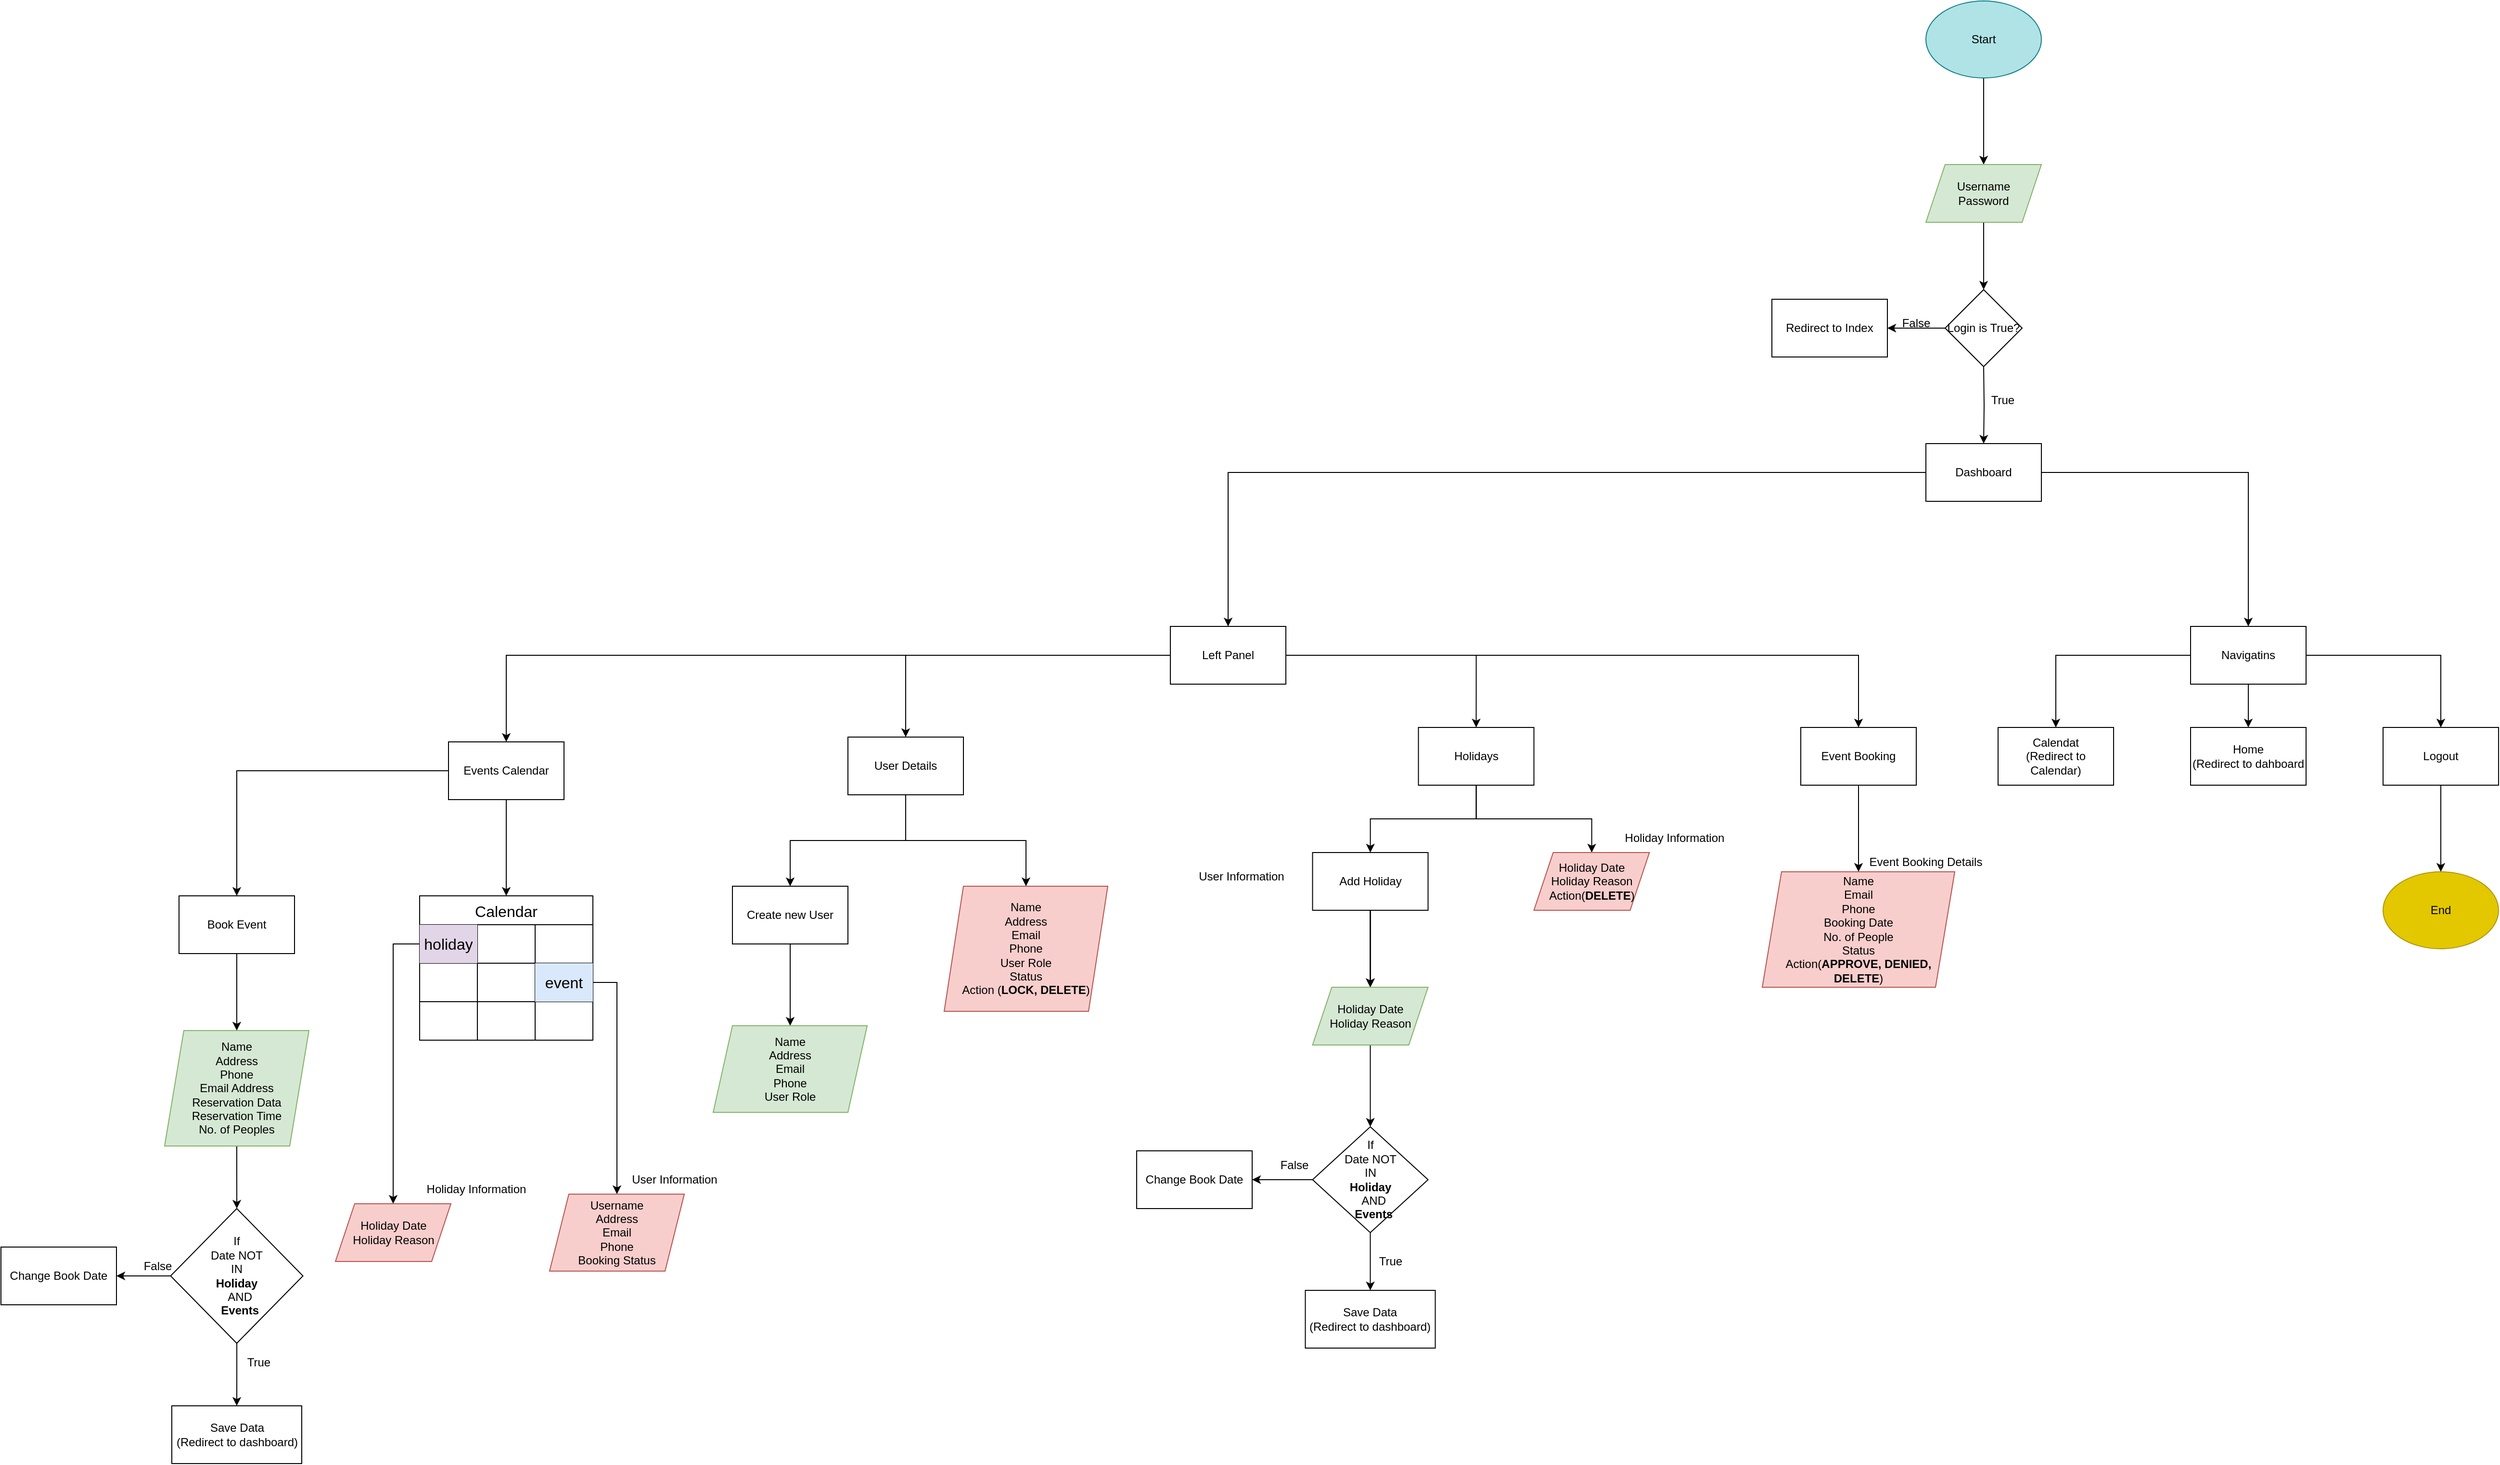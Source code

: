 <mxfile version="22.0.4" type="device">
  <diagram name="Page-1" id="mra9UBNRYkhfGKKdNjFJ">
    <mxGraphModel dx="2788" dy="551" grid="1" gridSize="10" guides="1" tooltips="1" connect="1" arrows="1" fold="1" page="1" pageScale="1" pageWidth="850" pageHeight="1100" math="0" shadow="0">
      <root>
        <mxCell id="0" />
        <mxCell id="1" parent="0" />
        <mxCell id="QBvMwqbZ9WNpuLhqbjCK-3" value="" style="edgeStyle=orthogonalEdgeStyle;rounded=0;orthogonalLoop=1;jettySize=auto;html=1;" parent="1" source="QBvMwqbZ9WNpuLhqbjCK-1" target="QBvMwqbZ9WNpuLhqbjCK-2" edge="1">
          <mxGeometry relative="1" as="geometry" />
        </mxCell>
        <mxCell id="QBvMwqbZ9WNpuLhqbjCK-1" value="Start" style="ellipse;whiteSpace=wrap;html=1;fillColor=#b0e3e6;strokeColor=#0e8088;" parent="1" vertex="1">
          <mxGeometry x="370" y="240" width="120" height="80" as="geometry" />
        </mxCell>
        <mxCell id="QBvMwqbZ9WNpuLhqbjCK-5" value="" style="edgeStyle=orthogonalEdgeStyle;rounded=0;orthogonalLoop=1;jettySize=auto;html=1;" parent="1" target="QBvMwqbZ9WNpuLhqbjCK-4" edge="1">
          <mxGeometry relative="1" as="geometry">
            <mxPoint x="430" y="620" as="sourcePoint" />
          </mxGeometry>
        </mxCell>
        <mxCell id="b9OHUBg8kTqmbIobX4Wn-3" value="" style="edgeStyle=orthogonalEdgeStyle;rounded=0;orthogonalLoop=1;jettySize=auto;html=1;" parent="1" source="QBvMwqbZ9WNpuLhqbjCK-2" target="b9OHUBg8kTqmbIobX4Wn-2" edge="1">
          <mxGeometry relative="1" as="geometry" />
        </mxCell>
        <mxCell id="QBvMwqbZ9WNpuLhqbjCK-2" value="Username&lt;br&gt;Password" style="shape=parallelogram;perimeter=parallelogramPerimeter;whiteSpace=wrap;html=1;fixedSize=1;fillColor=#d5e8d4;strokeColor=#82b366;" parent="1" vertex="1">
          <mxGeometry x="370" y="410" width="120" height="60" as="geometry" />
        </mxCell>
        <mxCell id="QBvMwqbZ9WNpuLhqbjCK-7" value="" style="edgeStyle=orthogonalEdgeStyle;rounded=0;orthogonalLoop=1;jettySize=auto;html=1;entryX=0.5;entryY=0;entryDx=0;entryDy=0;" parent="1" source="QBvMwqbZ9WNpuLhqbjCK-4" target="QBvMwqbZ9WNpuLhqbjCK-13" edge="1">
          <mxGeometry relative="1" as="geometry" />
        </mxCell>
        <mxCell id="QBvMwqbZ9WNpuLhqbjCK-134" style="edgeStyle=orthogonalEdgeStyle;rounded=0;orthogonalLoop=1;jettySize=auto;html=1;" parent="1" source="QBvMwqbZ9WNpuLhqbjCK-4" target="QBvMwqbZ9WNpuLhqbjCK-135" edge="1">
          <mxGeometry relative="1" as="geometry">
            <mxPoint x="685" y="920.0" as="targetPoint" />
          </mxGeometry>
        </mxCell>
        <mxCell id="QBvMwqbZ9WNpuLhqbjCK-4" value="Dashboard" style="whiteSpace=wrap;html=1;" parent="1" vertex="1">
          <mxGeometry x="370" y="700" width="120" height="60" as="geometry" />
        </mxCell>
        <mxCell id="QBvMwqbZ9WNpuLhqbjCK-11" value="" style="edgeStyle=orthogonalEdgeStyle;rounded=0;orthogonalLoop=1;jettySize=auto;html=1;" parent="1" source="QBvMwqbZ9WNpuLhqbjCK-9" target="QBvMwqbZ9WNpuLhqbjCK-10" edge="1">
          <mxGeometry relative="1" as="geometry" />
        </mxCell>
        <mxCell id="QBvMwqbZ9WNpuLhqbjCK-9" value="Book Event" style="rounded=0;whiteSpace=wrap;html=1;" parent="1" vertex="1">
          <mxGeometry x="-1445" y="1170" width="120" height="60" as="geometry" />
        </mxCell>
        <mxCell id="QBvMwqbZ9WNpuLhqbjCK-78" value="" style="edgeStyle=orthogonalEdgeStyle;rounded=0;orthogonalLoop=1;jettySize=auto;html=1;" parent="1" source="QBvMwqbZ9WNpuLhqbjCK-10" target="QBvMwqbZ9WNpuLhqbjCK-77" edge="1">
          <mxGeometry relative="1" as="geometry" />
        </mxCell>
        <mxCell id="QBvMwqbZ9WNpuLhqbjCK-10" value="Name&lt;br&gt;Address&lt;br&gt;Phone&lt;br&gt;Email Address&lt;br&gt;Reservation Data&lt;br&gt;Reservation Time&lt;br&gt;No. of Peoples&lt;br&gt;" style="shape=parallelogram;perimeter=parallelogramPerimeter;whiteSpace=wrap;html=1;fixedSize=1;rounded=0;fillColor=#d5e8d4;strokeColor=#82b366;" parent="1" vertex="1">
          <mxGeometry x="-1460" y="1310" width="150" height="120" as="geometry" />
        </mxCell>
        <mxCell id="QBvMwqbZ9WNpuLhqbjCK-50" value="" style="edgeStyle=orthogonalEdgeStyle;rounded=0;orthogonalLoop=1;jettySize=auto;html=1;" parent="1" source="QBvMwqbZ9WNpuLhqbjCK-12" target="QBvMwqbZ9WNpuLhqbjCK-9" edge="1">
          <mxGeometry relative="1" as="geometry" />
        </mxCell>
        <mxCell id="QBvMwqbZ9WNpuLhqbjCK-102" style="edgeStyle=orthogonalEdgeStyle;rounded=0;orthogonalLoop=1;jettySize=auto;html=1;entryX=0.5;entryY=0;entryDx=0;entryDy=0;" parent="1" source="QBvMwqbZ9WNpuLhqbjCK-12" target="QBvMwqbZ9WNpuLhqbjCK-89" edge="1">
          <mxGeometry relative="1" as="geometry" />
        </mxCell>
        <mxCell id="QBvMwqbZ9WNpuLhqbjCK-12" value="Events Calendar" style="rounded=0;whiteSpace=wrap;html=1;" parent="1" vertex="1">
          <mxGeometry x="-1165" y="1010" width="120" height="60" as="geometry" />
        </mxCell>
        <mxCell id="QBvMwqbZ9WNpuLhqbjCK-47" style="edgeStyle=orthogonalEdgeStyle;rounded=0;orthogonalLoop=1;jettySize=auto;html=1;entryX=0.5;entryY=0;entryDx=0;entryDy=0;" parent="1" source="QBvMwqbZ9WNpuLhqbjCK-13" target="QBvMwqbZ9WNpuLhqbjCK-15" edge="1">
          <mxGeometry relative="1" as="geometry" />
        </mxCell>
        <mxCell id="QBvMwqbZ9WNpuLhqbjCK-48" style="edgeStyle=orthogonalEdgeStyle;rounded=0;orthogonalLoop=1;jettySize=auto;html=1;entryX=0.5;entryY=0;entryDx=0;entryDy=0;" parent="1" source="QBvMwqbZ9WNpuLhqbjCK-13" target="QBvMwqbZ9WNpuLhqbjCK-12" edge="1">
          <mxGeometry relative="1" as="geometry" />
        </mxCell>
        <mxCell id="QBvMwqbZ9WNpuLhqbjCK-132" style="edgeStyle=orthogonalEdgeStyle;rounded=0;orthogonalLoop=1;jettySize=auto;html=1;entryX=0.5;entryY=0;entryDx=0;entryDy=0;" parent="1" source="QBvMwqbZ9WNpuLhqbjCK-13" target="QBvMwqbZ9WNpuLhqbjCK-16" edge="1">
          <mxGeometry relative="1" as="geometry" />
        </mxCell>
        <mxCell id="QBvMwqbZ9WNpuLhqbjCK-133" style="edgeStyle=orthogonalEdgeStyle;rounded=0;orthogonalLoop=1;jettySize=auto;html=1;entryX=0.5;entryY=0;entryDx=0;entryDy=0;" parent="1" source="QBvMwqbZ9WNpuLhqbjCK-13" target="QBvMwqbZ9WNpuLhqbjCK-14" edge="1">
          <mxGeometry relative="1" as="geometry" />
        </mxCell>
        <mxCell id="QBvMwqbZ9WNpuLhqbjCK-13" value="Left Panel" style="rounded=0;whiteSpace=wrap;html=1;" parent="1" vertex="1">
          <mxGeometry x="-415" y="890" width="120" height="60" as="geometry" />
        </mxCell>
        <mxCell id="QBvMwqbZ9WNpuLhqbjCK-76" value="" style="edgeStyle=orthogonalEdgeStyle;rounded=0;orthogonalLoop=1;jettySize=auto;html=1;" parent="1" source="QBvMwqbZ9WNpuLhqbjCK-14" target="QBvMwqbZ9WNpuLhqbjCK-75" edge="1">
          <mxGeometry relative="1" as="geometry" />
        </mxCell>
        <mxCell id="QBvMwqbZ9WNpuLhqbjCK-14" value="Event Booking" style="rounded=0;whiteSpace=wrap;html=1;" parent="1" vertex="1">
          <mxGeometry x="240" y="995" width="120" height="60" as="geometry" />
        </mxCell>
        <mxCell id="QBvMwqbZ9WNpuLhqbjCK-73" value="" style="edgeStyle=orthogonalEdgeStyle;rounded=0;orthogonalLoop=1;jettySize=auto;html=1;" parent="1" source="QBvMwqbZ9WNpuLhqbjCK-15" target="QBvMwqbZ9WNpuLhqbjCK-72" edge="1">
          <mxGeometry relative="1" as="geometry" />
        </mxCell>
        <mxCell id="QBvMwqbZ9WNpuLhqbjCK-74" style="edgeStyle=orthogonalEdgeStyle;rounded=0;orthogonalLoop=1;jettySize=auto;html=1;entryX=0.5;entryY=0;entryDx=0;entryDy=0;" parent="1" source="QBvMwqbZ9WNpuLhqbjCK-15" target="QBvMwqbZ9WNpuLhqbjCK-17" edge="1">
          <mxGeometry relative="1" as="geometry" />
        </mxCell>
        <mxCell id="QBvMwqbZ9WNpuLhqbjCK-15" value="User Details" style="rounded=0;whiteSpace=wrap;html=1;" parent="1" vertex="1">
          <mxGeometry x="-750" y="1005" width="120" height="60" as="geometry" />
        </mxCell>
        <mxCell id="QBvMwqbZ9WNpuLhqbjCK-60" value="" style="edgeStyle=orthogonalEdgeStyle;rounded=0;orthogonalLoop=1;jettySize=auto;html=1;" parent="1" source="QBvMwqbZ9WNpuLhqbjCK-16" target="QBvMwqbZ9WNpuLhqbjCK-59" edge="1">
          <mxGeometry relative="1" as="geometry" />
        </mxCell>
        <mxCell id="QBvMwqbZ9WNpuLhqbjCK-68" value="" style="edgeStyle=orthogonalEdgeStyle;rounded=0;orthogonalLoop=1;jettySize=auto;html=1;" parent="1" source="QBvMwqbZ9WNpuLhqbjCK-16" target="QBvMwqbZ9WNpuLhqbjCK-67" edge="1">
          <mxGeometry relative="1" as="geometry" />
        </mxCell>
        <mxCell id="QBvMwqbZ9WNpuLhqbjCK-16" value="Holidays" style="rounded=0;whiteSpace=wrap;html=1;" parent="1" vertex="1">
          <mxGeometry x="-157.25" y="995" width="120" height="60" as="geometry" />
        </mxCell>
        <mxCell id="QBvMwqbZ9WNpuLhqbjCK-22" value="" style="edgeStyle=orthogonalEdgeStyle;rounded=0;orthogonalLoop=1;jettySize=auto;html=1;" parent="1" source="QBvMwqbZ9WNpuLhqbjCK-17" target="QBvMwqbZ9WNpuLhqbjCK-21" edge="1">
          <mxGeometry relative="1" as="geometry" />
        </mxCell>
        <mxCell id="QBvMwqbZ9WNpuLhqbjCK-17" value="Create new User" style="whiteSpace=wrap;html=1;rounded=0;" parent="1" vertex="1">
          <mxGeometry x="-870" y="1160" width="120" height="60" as="geometry" />
        </mxCell>
        <mxCell id="QBvMwqbZ9WNpuLhqbjCK-21" value="Name&lt;br&gt;Address&lt;br&gt;Email&lt;br&gt;Phone&lt;br&gt;User Role" style="shape=parallelogram;perimeter=parallelogramPerimeter;whiteSpace=wrap;html=1;fixedSize=1;rounded=0;fillColor=#d5e8d4;strokeColor=#82b366;" parent="1" vertex="1">
          <mxGeometry x="-890" y="1305" width="160" height="90" as="geometry" />
        </mxCell>
        <mxCell id="QBvMwqbZ9WNpuLhqbjCK-62" value="" style="edgeStyle=orthogonalEdgeStyle;rounded=0;orthogonalLoop=1;jettySize=auto;html=1;" parent="1" source="QBvMwqbZ9WNpuLhqbjCK-59" target="QBvMwqbZ9WNpuLhqbjCK-61" edge="1">
          <mxGeometry relative="1" as="geometry" />
        </mxCell>
        <mxCell id="QBvMwqbZ9WNpuLhqbjCK-63" value="" style="edgeStyle=orthogonalEdgeStyle;rounded=0;orthogonalLoop=1;jettySize=auto;html=1;" parent="1" source="QBvMwqbZ9WNpuLhqbjCK-59" target="QBvMwqbZ9WNpuLhqbjCK-61" edge="1">
          <mxGeometry relative="1" as="geometry" />
        </mxCell>
        <mxCell id="QBvMwqbZ9WNpuLhqbjCK-64" value="" style="edgeStyle=orthogonalEdgeStyle;rounded=0;orthogonalLoop=1;jettySize=auto;html=1;" parent="1" source="QBvMwqbZ9WNpuLhqbjCK-59" target="QBvMwqbZ9WNpuLhqbjCK-61" edge="1">
          <mxGeometry relative="1" as="geometry" />
        </mxCell>
        <mxCell id="QBvMwqbZ9WNpuLhqbjCK-59" value="Add Holiday" style="rounded=0;whiteSpace=wrap;html=1;" parent="1" vertex="1">
          <mxGeometry x="-267.25" y="1125" width="120" height="60" as="geometry" />
        </mxCell>
        <mxCell id="QBvMwqbZ9WNpuLhqbjCK-127" value="" style="edgeStyle=orthogonalEdgeStyle;rounded=0;orthogonalLoop=1;jettySize=auto;html=1;entryX=0.5;entryY=0;entryDx=0;entryDy=0;" parent="1" source="QBvMwqbZ9WNpuLhqbjCK-61" target="QBvMwqbZ9WNpuLhqbjCK-112" edge="1">
          <mxGeometry relative="1" as="geometry">
            <mxPoint x="-207.25" y="1395" as="targetPoint" />
          </mxGeometry>
        </mxCell>
        <mxCell id="QBvMwqbZ9WNpuLhqbjCK-61" value="Holiday Date&lt;br&gt;Holiday Reason" style="shape=parallelogram;perimeter=parallelogramPerimeter;whiteSpace=wrap;html=1;fixedSize=1;rounded=0;fillColor=#d5e8d4;strokeColor=#82b366;" parent="1" vertex="1">
          <mxGeometry x="-267.25" y="1265" width="120" height="60" as="geometry" />
        </mxCell>
        <mxCell id="QBvMwqbZ9WNpuLhqbjCK-67" value="Holiday Date&lt;br&gt;Holiday Reason&lt;br&gt;Action(&lt;b&gt;DELETE&lt;/b&gt;)" style="shape=parallelogram;perimeter=parallelogramPerimeter;whiteSpace=wrap;html=1;fixedSize=1;rounded=0;fillColor=#f8cecc;strokeColor=#b85450;" parent="1" vertex="1">
          <mxGeometry x="-37.25" y="1125" width="120" height="60" as="geometry" />
        </mxCell>
        <mxCell id="QBvMwqbZ9WNpuLhqbjCK-72" value="Name&lt;br style=&quot;border-color: var(--border-color);&quot;&gt;Address&lt;br style=&quot;border-color: var(--border-color);&quot;&gt;Email&lt;br style=&quot;border-color: var(--border-color);&quot;&gt;Phone&lt;br style=&quot;border-color: var(--border-color);&quot;&gt;User Role&lt;br&gt;Status&lt;br&gt;Action (&lt;b&gt;LOCK, DELETE&lt;/b&gt;)" style="shape=parallelogram;perimeter=parallelogramPerimeter;whiteSpace=wrap;html=1;fixedSize=1;rounded=0;fillColor=#f8cecc;strokeColor=#b85450;" parent="1" vertex="1">
          <mxGeometry x="-650" y="1160" width="170" height="130" as="geometry" />
        </mxCell>
        <mxCell id="QBvMwqbZ9WNpuLhqbjCK-75" value="Name&lt;br&gt;Email&lt;br&gt;Phone&lt;br&gt;Booking Date&lt;br&gt;No. of People&lt;br&gt;Status&lt;br&gt;Action(&lt;b&gt;APPROVE, DENIED, DELETE&lt;/b&gt;)" style="shape=parallelogram;perimeter=parallelogramPerimeter;whiteSpace=wrap;html=1;fixedSize=1;rounded=0;fillColor=#f8cecc;strokeColor=#b85450;" parent="1" vertex="1">
          <mxGeometry x="200" y="1145" width="200" height="120" as="geometry" />
        </mxCell>
        <mxCell id="QBvMwqbZ9WNpuLhqbjCK-80" value="" style="edgeStyle=orthogonalEdgeStyle;rounded=0;orthogonalLoop=1;jettySize=auto;html=1;" parent="1" source="QBvMwqbZ9WNpuLhqbjCK-77" target="QBvMwqbZ9WNpuLhqbjCK-79" edge="1">
          <mxGeometry relative="1" as="geometry" />
        </mxCell>
        <mxCell id="QBvMwqbZ9WNpuLhqbjCK-82" value="" style="edgeStyle=orthogonalEdgeStyle;rounded=0;orthogonalLoop=1;jettySize=auto;html=1;" parent="1" source="QBvMwqbZ9WNpuLhqbjCK-77" target="QBvMwqbZ9WNpuLhqbjCK-81" edge="1">
          <mxGeometry relative="1" as="geometry" />
        </mxCell>
        <mxCell id="QBvMwqbZ9WNpuLhqbjCK-77" value="If &lt;br&gt;Date NOT &lt;br&gt;IN&lt;br&gt;&lt;b&gt;Holiday&lt;br&gt;&amp;nbsp;&amp;nbsp;&lt;/b&gt;AND&lt;br&gt;&amp;nbsp;&amp;nbsp;&lt;b&gt;Events&lt;/b&gt;" style="rhombus;whiteSpace=wrap;html=1;rounded=0;" parent="1" vertex="1">
          <mxGeometry x="-1453.75" y="1495" width="137.5" height="140" as="geometry" />
        </mxCell>
        <mxCell id="QBvMwqbZ9WNpuLhqbjCK-79" value="Save Data&lt;br&gt;(Redirect to dashboard)" style="whiteSpace=wrap;html=1;rounded=0;" parent="1" vertex="1">
          <mxGeometry x="-1452.5" y="1700" width="135" height="60" as="geometry" />
        </mxCell>
        <mxCell id="QBvMwqbZ9WNpuLhqbjCK-81" value="Change Book Date" style="whiteSpace=wrap;html=1;rounded=0;" parent="1" vertex="1">
          <mxGeometry x="-1630" y="1535" width="120" height="60" as="geometry" />
        </mxCell>
        <mxCell id="QBvMwqbZ9WNpuLhqbjCK-83" value="False" style="text;html=1;strokeColor=none;fillColor=none;align=center;verticalAlign=middle;whiteSpace=wrap;rounded=0;" parent="1" vertex="1">
          <mxGeometry x="-1497" y="1540" width="60" height="30" as="geometry" />
        </mxCell>
        <mxCell id="QBvMwqbZ9WNpuLhqbjCK-86" value="True" style="text;html=1;strokeColor=none;fillColor=none;align=center;verticalAlign=middle;whiteSpace=wrap;rounded=0;" parent="1" vertex="1">
          <mxGeometry x="-1392.5" y="1640" width="60" height="30" as="geometry" />
        </mxCell>
        <mxCell id="QBvMwqbZ9WNpuLhqbjCK-89" value="Calendar" style="shape=table;startSize=30;container=1;collapsible=0;childLayout=tableLayout;strokeColor=default;fontSize=16;" parent="1" vertex="1">
          <mxGeometry x="-1195" y="1170" width="180" height="150" as="geometry" />
        </mxCell>
        <mxCell id="QBvMwqbZ9WNpuLhqbjCK-90" value="" style="shape=tableRow;horizontal=0;startSize=0;swimlaneHead=0;swimlaneBody=0;strokeColor=inherit;top=0;left=0;bottom=0;right=0;collapsible=0;dropTarget=0;fillColor=none;points=[[0,0.5],[1,0.5]];portConstraint=eastwest;fontSize=16;" parent="QBvMwqbZ9WNpuLhqbjCK-89" vertex="1">
          <mxGeometry y="30" width="180" height="40" as="geometry" />
        </mxCell>
        <mxCell id="QBvMwqbZ9WNpuLhqbjCK-91" value="holiday" style="shape=partialRectangle;html=1;whiteSpace=wrap;connectable=0;strokeColor=#9673a6;overflow=hidden;fillColor=#e1d5e7;top=0;left=0;bottom=0;right=0;pointerEvents=1;fontSize=16;" parent="QBvMwqbZ9WNpuLhqbjCK-90" vertex="1">
          <mxGeometry width="60" height="40" as="geometry">
            <mxRectangle width="60" height="40" as="alternateBounds" />
          </mxGeometry>
        </mxCell>
        <mxCell id="QBvMwqbZ9WNpuLhqbjCK-92" value="" style="shape=partialRectangle;html=1;whiteSpace=wrap;connectable=0;strokeColor=inherit;overflow=hidden;fillColor=none;top=0;left=0;bottom=0;right=0;pointerEvents=1;fontSize=16;" parent="QBvMwqbZ9WNpuLhqbjCK-90" vertex="1">
          <mxGeometry x="60" width="60" height="40" as="geometry">
            <mxRectangle width="60" height="40" as="alternateBounds" />
          </mxGeometry>
        </mxCell>
        <mxCell id="QBvMwqbZ9WNpuLhqbjCK-93" value="" style="shape=partialRectangle;html=1;whiteSpace=wrap;connectable=0;strokeColor=inherit;overflow=hidden;fillColor=none;top=0;left=0;bottom=0;right=0;pointerEvents=1;fontSize=16;" parent="QBvMwqbZ9WNpuLhqbjCK-90" vertex="1">
          <mxGeometry x="120" width="60" height="40" as="geometry">
            <mxRectangle width="60" height="40" as="alternateBounds" />
          </mxGeometry>
        </mxCell>
        <mxCell id="QBvMwqbZ9WNpuLhqbjCK-94" value="" style="shape=tableRow;horizontal=0;startSize=0;swimlaneHead=0;swimlaneBody=0;strokeColor=inherit;top=0;left=0;bottom=0;right=0;collapsible=0;dropTarget=0;fillColor=none;points=[[0,0.5],[1,0.5]];portConstraint=eastwest;fontSize=16;" parent="QBvMwqbZ9WNpuLhqbjCK-89" vertex="1">
          <mxGeometry y="70" width="180" height="40" as="geometry" />
        </mxCell>
        <mxCell id="QBvMwqbZ9WNpuLhqbjCK-95" value="" style="shape=partialRectangle;html=1;whiteSpace=wrap;connectable=0;strokeColor=inherit;overflow=hidden;fillColor=none;top=0;left=0;bottom=0;right=0;pointerEvents=1;fontSize=16;" parent="QBvMwqbZ9WNpuLhqbjCK-94" vertex="1">
          <mxGeometry width="60" height="40" as="geometry">
            <mxRectangle width="60" height="40" as="alternateBounds" />
          </mxGeometry>
        </mxCell>
        <mxCell id="QBvMwqbZ9WNpuLhqbjCK-96" value="" style="shape=partialRectangle;html=1;whiteSpace=wrap;connectable=0;strokeColor=inherit;overflow=hidden;fillColor=none;top=0;left=0;bottom=0;right=0;pointerEvents=1;fontSize=16;" parent="QBvMwqbZ9WNpuLhqbjCK-94" vertex="1">
          <mxGeometry x="60" width="60" height="40" as="geometry">
            <mxRectangle width="60" height="40" as="alternateBounds" />
          </mxGeometry>
        </mxCell>
        <mxCell id="QBvMwqbZ9WNpuLhqbjCK-97" value="event" style="shape=partialRectangle;html=1;whiteSpace=wrap;connectable=0;strokeColor=#6c8ebf;overflow=hidden;fillColor=#dae8fc;top=0;left=0;bottom=0;right=0;pointerEvents=1;fontSize=16;" parent="QBvMwqbZ9WNpuLhqbjCK-94" vertex="1">
          <mxGeometry x="120" width="60" height="40" as="geometry">
            <mxRectangle width="60" height="40" as="alternateBounds" />
          </mxGeometry>
        </mxCell>
        <mxCell id="QBvMwqbZ9WNpuLhqbjCK-98" value="" style="shape=tableRow;horizontal=0;startSize=0;swimlaneHead=0;swimlaneBody=0;strokeColor=inherit;top=0;left=0;bottom=0;right=0;collapsible=0;dropTarget=0;fillColor=none;points=[[0,0.5],[1,0.5]];portConstraint=eastwest;fontSize=16;" parent="QBvMwqbZ9WNpuLhqbjCK-89" vertex="1">
          <mxGeometry y="110" width="180" height="40" as="geometry" />
        </mxCell>
        <mxCell id="QBvMwqbZ9WNpuLhqbjCK-99" value="" style="shape=partialRectangle;html=1;whiteSpace=wrap;connectable=0;strokeColor=inherit;overflow=hidden;fillColor=none;top=0;left=0;bottom=0;right=0;pointerEvents=1;fontSize=16;" parent="QBvMwqbZ9WNpuLhqbjCK-98" vertex="1">
          <mxGeometry width="60" height="40" as="geometry">
            <mxRectangle width="60" height="40" as="alternateBounds" />
          </mxGeometry>
        </mxCell>
        <mxCell id="QBvMwqbZ9WNpuLhqbjCK-100" value="" style="shape=partialRectangle;html=1;whiteSpace=wrap;connectable=0;strokeColor=inherit;overflow=hidden;fillColor=none;top=0;left=0;bottom=0;right=0;pointerEvents=1;fontSize=16;" parent="QBvMwqbZ9WNpuLhqbjCK-98" vertex="1">
          <mxGeometry x="60" width="60" height="40" as="geometry">
            <mxRectangle width="60" height="40" as="alternateBounds" />
          </mxGeometry>
        </mxCell>
        <mxCell id="QBvMwqbZ9WNpuLhqbjCK-101" value="" style="shape=partialRectangle;html=1;whiteSpace=wrap;connectable=0;strokeColor=inherit;overflow=hidden;fillColor=none;top=0;left=0;bottom=0;right=0;pointerEvents=1;fontSize=16;" parent="QBvMwqbZ9WNpuLhqbjCK-98" vertex="1">
          <mxGeometry x="120" width="60" height="40" as="geometry">
            <mxRectangle width="60" height="40" as="alternateBounds" />
          </mxGeometry>
        </mxCell>
        <mxCell id="QBvMwqbZ9WNpuLhqbjCK-103" style="edgeStyle=orthogonalEdgeStyle;rounded=0;orthogonalLoop=1;jettySize=auto;html=1;entryX=0.5;entryY=0;entryDx=0;entryDy=0;" parent="1" source="QBvMwqbZ9WNpuLhqbjCK-90" target="QBvMwqbZ9WNpuLhqbjCK-129" edge="1">
          <mxGeometry relative="1" as="geometry">
            <mxPoint x="-1220" y="1480.0" as="targetPoint" />
          </mxGeometry>
        </mxCell>
        <mxCell id="QBvMwqbZ9WNpuLhqbjCK-104" style="edgeStyle=orthogonalEdgeStyle;rounded=0;orthogonalLoop=1;jettySize=auto;html=1;entryX=0.5;entryY=0;entryDx=0;entryDy=0;" parent="1" source="QBvMwqbZ9WNpuLhqbjCK-94" target="QBvMwqbZ9WNpuLhqbjCK-105" edge="1">
          <mxGeometry relative="1" as="geometry">
            <mxPoint x="-990" y="1480.0" as="targetPoint" />
          </mxGeometry>
        </mxCell>
        <mxCell id="QBvMwqbZ9WNpuLhqbjCK-105" value="Username&lt;br&gt;Address&lt;br&gt;Email&lt;br&gt;Phone&lt;br&gt;Booking Status" style="shape=parallelogram;perimeter=parallelogramPerimeter;whiteSpace=wrap;html=1;fixedSize=1;fillColor=#f8cecc;strokeColor=#b85450;" parent="1" vertex="1">
          <mxGeometry x="-1060" y="1480" width="140" height="80" as="geometry" />
        </mxCell>
        <mxCell id="QBvMwqbZ9WNpuLhqbjCK-106" value="Event Booking Details" style="text;html=1;strokeColor=none;fillColor=none;align=center;verticalAlign=middle;whiteSpace=wrap;rounded=0;" parent="1" vertex="1">
          <mxGeometry x="310" y="1120" width="120" height="30" as="geometry" />
        </mxCell>
        <mxCell id="QBvMwqbZ9WNpuLhqbjCK-107" value="User Information" style="text;html=1;strokeColor=none;fillColor=none;align=center;verticalAlign=middle;whiteSpace=wrap;rounded=0;" parent="1" vertex="1">
          <mxGeometry x="-990" y="1450" width="120" height="30" as="geometry" />
        </mxCell>
        <mxCell id="QBvMwqbZ9WNpuLhqbjCK-108" value="User Information" style="text;html=1;strokeColor=none;fillColor=none;align=center;verticalAlign=middle;whiteSpace=wrap;rounded=0;" parent="1" vertex="1">
          <mxGeometry x="-401.25" y="1135" width="120" height="30" as="geometry" />
        </mxCell>
        <mxCell id="QBvMwqbZ9WNpuLhqbjCK-109" value="Holiday Information" style="text;html=1;strokeColor=none;fillColor=none;align=center;verticalAlign=middle;whiteSpace=wrap;rounded=0;" parent="1" vertex="1">
          <mxGeometry x="48.75" y="1095" width="120" height="30" as="geometry" />
        </mxCell>
        <mxCell id="QBvMwqbZ9WNpuLhqbjCK-110" value="" style="edgeStyle=orthogonalEdgeStyle;rounded=0;orthogonalLoop=1;jettySize=auto;html=1;" parent="1" source="QBvMwqbZ9WNpuLhqbjCK-112" target="QBvMwqbZ9WNpuLhqbjCK-113" edge="1">
          <mxGeometry relative="1" as="geometry" />
        </mxCell>
        <mxCell id="QBvMwqbZ9WNpuLhqbjCK-111" value="" style="edgeStyle=orthogonalEdgeStyle;rounded=0;orthogonalLoop=1;jettySize=auto;html=1;" parent="1" source="QBvMwqbZ9WNpuLhqbjCK-112" target="QBvMwqbZ9WNpuLhqbjCK-114" edge="1">
          <mxGeometry relative="1" as="geometry" />
        </mxCell>
        <mxCell id="QBvMwqbZ9WNpuLhqbjCK-112" value="If &lt;br&gt;Date NOT &lt;br&gt;IN&lt;br&gt;&lt;b&gt;Holiday&lt;br&gt;&amp;nbsp;&amp;nbsp;&lt;/b&gt;AND&lt;br&gt;&amp;nbsp;&amp;nbsp;&lt;b&gt;Events&lt;/b&gt;" style="rhombus;whiteSpace=wrap;html=1;rounded=0;" parent="1" vertex="1">
          <mxGeometry x="-267.25" y="1410" width="120" height="110" as="geometry" />
        </mxCell>
        <mxCell id="QBvMwqbZ9WNpuLhqbjCK-113" value="Save Data&lt;br&gt;(Redirect to dashboard)" style="whiteSpace=wrap;html=1;rounded=0;" parent="1" vertex="1">
          <mxGeometry x="-274.75" y="1580" width="135" height="60" as="geometry" />
        </mxCell>
        <mxCell id="QBvMwqbZ9WNpuLhqbjCK-114" value="Change Book Date" style="whiteSpace=wrap;html=1;rounded=0;" parent="1" vertex="1">
          <mxGeometry x="-450" y="1435" width="120" height="60" as="geometry" />
        </mxCell>
        <mxCell id="QBvMwqbZ9WNpuLhqbjCK-115" value="False" style="text;html=1;strokeColor=none;fillColor=none;align=center;verticalAlign=middle;whiteSpace=wrap;rounded=0;" parent="1" vertex="1">
          <mxGeometry x="-316.25" y="1435" width="60" height="30" as="geometry" />
        </mxCell>
        <mxCell id="QBvMwqbZ9WNpuLhqbjCK-116" value="True" style="text;html=1;strokeColor=none;fillColor=none;align=center;verticalAlign=middle;whiteSpace=wrap;rounded=0;" parent="1" vertex="1">
          <mxGeometry x="-216.25" y="1535" width="60" height="30" as="geometry" />
        </mxCell>
        <mxCell id="QBvMwqbZ9WNpuLhqbjCK-129" value="Holiday Date&lt;br&gt;Holiday Reason" style="shape=parallelogram;perimeter=parallelogramPerimeter;whiteSpace=wrap;html=1;fixedSize=1;rounded=0;fillColor=#f8cecc;strokeColor=#b85450;" parent="1" vertex="1">
          <mxGeometry x="-1282.5" y="1490" width="120" height="60" as="geometry" />
        </mxCell>
        <mxCell id="QBvMwqbZ9WNpuLhqbjCK-130" value="Holiday Information" style="text;html=1;strokeColor=none;fillColor=none;align=center;verticalAlign=middle;whiteSpace=wrap;rounded=0;" parent="1" vertex="1">
          <mxGeometry x="-1196.5" y="1460" width="120" height="30" as="geometry" />
        </mxCell>
        <mxCell id="QBvMwqbZ9WNpuLhqbjCK-137" value="" style="edgeStyle=orthogonalEdgeStyle;rounded=0;orthogonalLoop=1;jettySize=auto;html=1;" parent="1" source="QBvMwqbZ9WNpuLhqbjCK-135" target="QBvMwqbZ9WNpuLhqbjCK-136" edge="1">
          <mxGeometry relative="1" as="geometry" />
        </mxCell>
        <mxCell id="QBvMwqbZ9WNpuLhqbjCK-139" value="" style="edgeStyle=orthogonalEdgeStyle;rounded=0;orthogonalLoop=1;jettySize=auto;html=1;" parent="1" source="QBvMwqbZ9WNpuLhqbjCK-135" target="QBvMwqbZ9WNpuLhqbjCK-138" edge="1">
          <mxGeometry relative="1" as="geometry" />
        </mxCell>
        <mxCell id="QBvMwqbZ9WNpuLhqbjCK-141" value="" style="edgeStyle=orthogonalEdgeStyle;rounded=0;orthogonalLoop=1;jettySize=auto;html=1;" parent="1" source="QBvMwqbZ9WNpuLhqbjCK-135" target="QBvMwqbZ9WNpuLhqbjCK-140" edge="1">
          <mxGeometry relative="1" as="geometry" />
        </mxCell>
        <mxCell id="QBvMwqbZ9WNpuLhqbjCK-135" value="Navigatins" style="rounded=0;whiteSpace=wrap;html=1;" parent="1" vertex="1">
          <mxGeometry x="645" y="890.0" width="120" height="60" as="geometry" />
        </mxCell>
        <mxCell id="QBvMwqbZ9WNpuLhqbjCK-136" value="Calendat&lt;br style=&quot;border-color: var(--border-color);&quot;&gt;(Redirect to Calendar)" style="rounded=0;whiteSpace=wrap;html=1;" parent="1" vertex="1">
          <mxGeometry x="445" y="995.0" width="120" height="60" as="geometry" />
        </mxCell>
        <mxCell id="QBvMwqbZ9WNpuLhqbjCK-138" value="Home&lt;br&gt;(Redirect to dahboard" style="rounded=0;whiteSpace=wrap;html=1;" parent="1" vertex="1">
          <mxGeometry x="645" y="995.0" width="120" height="60" as="geometry" />
        </mxCell>
        <mxCell id="QBvMwqbZ9WNpuLhqbjCK-146" style="edgeStyle=orthogonalEdgeStyle;rounded=0;orthogonalLoop=1;jettySize=auto;html=1;entryX=0.5;entryY=0;entryDx=0;entryDy=0;" parent="1" source="QBvMwqbZ9WNpuLhqbjCK-140" target="QBvMwqbZ9WNpuLhqbjCK-145" edge="1">
          <mxGeometry relative="1" as="geometry" />
        </mxCell>
        <mxCell id="QBvMwqbZ9WNpuLhqbjCK-140" value="Logout" style="rounded=0;whiteSpace=wrap;html=1;" parent="1" vertex="1">
          <mxGeometry x="845" y="995.0" width="120" height="60" as="geometry" />
        </mxCell>
        <mxCell id="QBvMwqbZ9WNpuLhqbjCK-145" value="End" style="ellipse;whiteSpace=wrap;html=1;fillColor=#e3c800;strokeColor=#B09500;fontColor=#000000;" parent="1" vertex="1">
          <mxGeometry x="845" y="1145" width="120" height="80" as="geometry" />
        </mxCell>
        <mxCell id="b9OHUBg8kTqmbIobX4Wn-5" value="" style="edgeStyle=orthogonalEdgeStyle;rounded=0;orthogonalLoop=1;jettySize=auto;html=1;" parent="1" source="b9OHUBg8kTqmbIobX4Wn-2" target="b9OHUBg8kTqmbIobX4Wn-4" edge="1">
          <mxGeometry relative="1" as="geometry" />
        </mxCell>
        <mxCell id="b9OHUBg8kTqmbIobX4Wn-2" value="Login is True?" style="rhombus;whiteSpace=wrap;html=1;" parent="1" vertex="1">
          <mxGeometry x="390" y="540" width="80" height="80" as="geometry" />
        </mxCell>
        <mxCell id="b9OHUBg8kTqmbIobX4Wn-4" value="Redirect to Index" style="whiteSpace=wrap;html=1;" parent="1" vertex="1">
          <mxGeometry x="210" y="550" width="120" height="60" as="geometry" />
        </mxCell>
        <mxCell id="b9OHUBg8kTqmbIobX4Wn-6" value="True" style="text;html=1;strokeColor=none;fillColor=none;align=center;verticalAlign=middle;whiteSpace=wrap;rounded=0;" parent="1" vertex="1">
          <mxGeometry x="420" y="640" width="60" height="30" as="geometry" />
        </mxCell>
        <mxCell id="b9OHUBg8kTqmbIobX4Wn-7" value="False" style="text;html=1;strokeColor=none;fillColor=none;align=center;verticalAlign=middle;whiteSpace=wrap;rounded=0;" parent="1" vertex="1">
          <mxGeometry x="330" y="560" width="60" height="30" as="geometry" />
        </mxCell>
      </root>
    </mxGraphModel>
  </diagram>
</mxfile>
